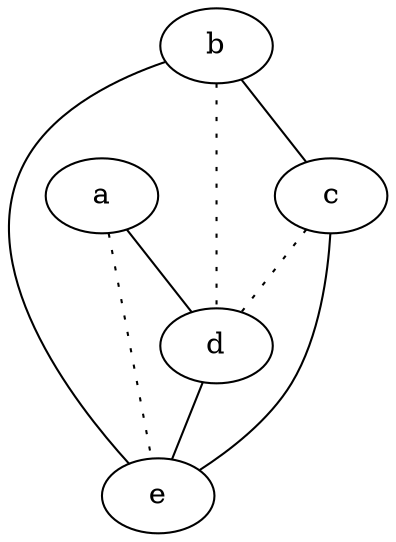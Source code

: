 graph {
a -- d;
a -- e [style=dotted];
b -- c;
b -- d [style=dotted];
b -- e;
c -- d [style=dotted];
c -- e;
d -- e;
}
